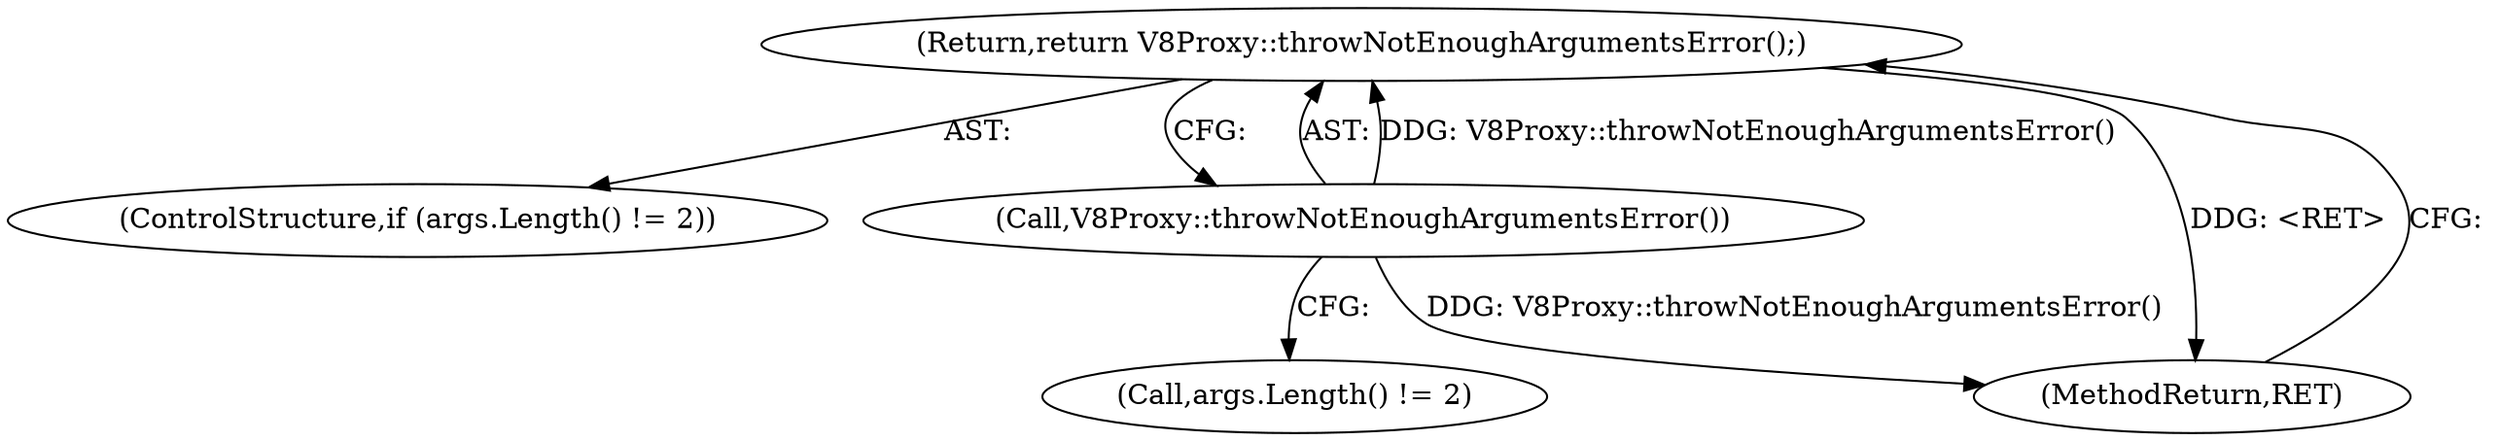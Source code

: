 digraph "1_Chrome_e9372a1bfd3588a80fcf49aa07321f0971dd6091_57@del" {
"1000108" [label="(Return,return V8Proxy::throwNotEnoughArgumentsError();)"];
"1000109" [label="(Call,V8Proxy::throwNotEnoughArgumentsError())"];
"1000104" [label="(ControlStructure,if (args.Length() != 2))"];
"1000184" [label="(MethodReturn,RET)"];
"1000105" [label="(Call,args.Length() != 2)"];
"1000109" [label="(Call,V8Proxy::throwNotEnoughArgumentsError())"];
"1000108" [label="(Return,return V8Proxy::throwNotEnoughArgumentsError();)"];
"1000108" -> "1000104"  [label="AST: "];
"1000108" -> "1000109"  [label="CFG: "];
"1000109" -> "1000108"  [label="AST: "];
"1000184" -> "1000108"  [label="CFG: "];
"1000108" -> "1000184"  [label="DDG: <RET>"];
"1000109" -> "1000108"  [label="DDG: V8Proxy::throwNotEnoughArgumentsError()"];
"1000109" -> "1000105"  [label="CFG: "];
"1000109" -> "1000184"  [label="DDG: V8Proxy::throwNotEnoughArgumentsError()"];
}

